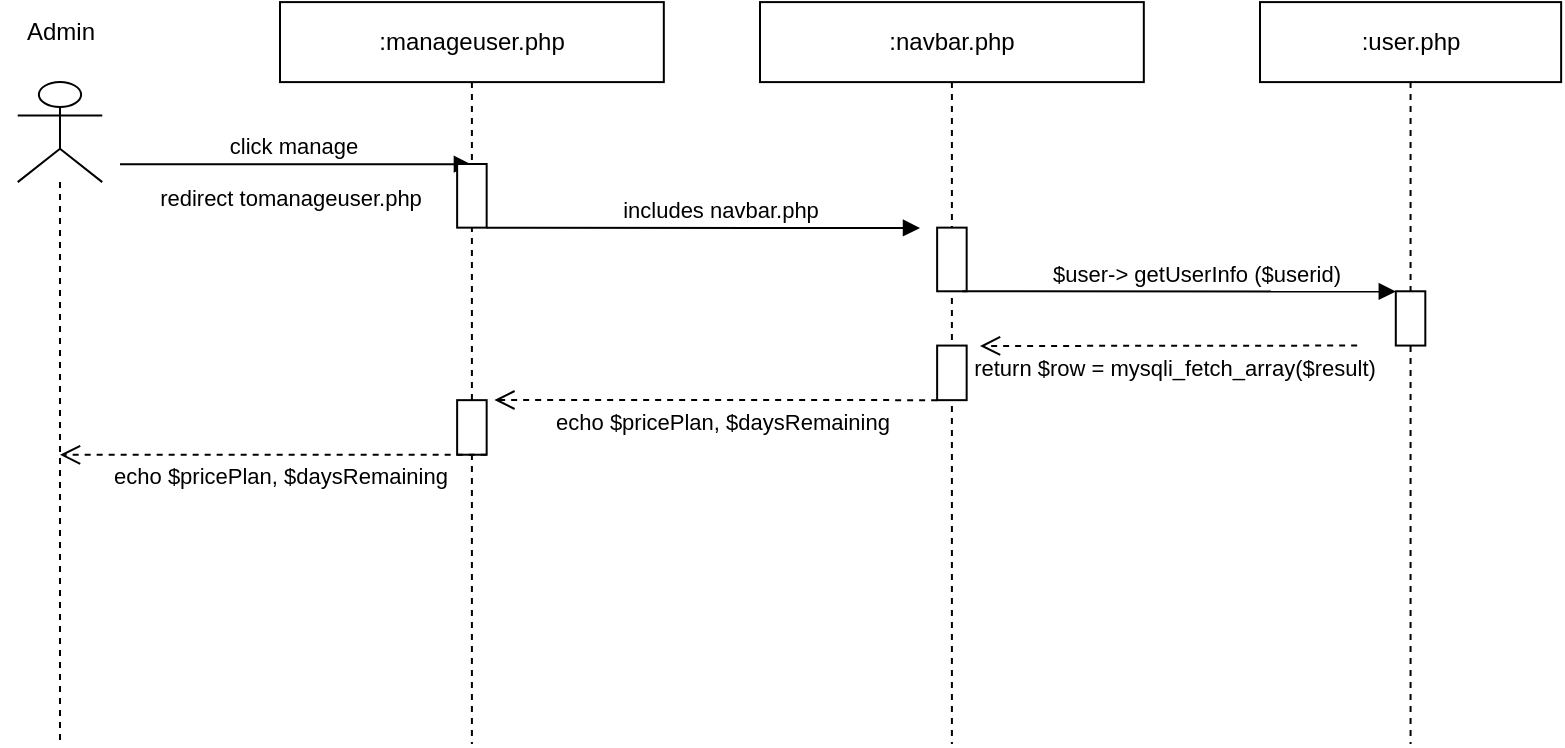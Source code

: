 <mxfile version="21.2.8" type="device">
  <diagram id="p1WFtV5cTaJLbCV86L4F" name="Page-1">
    <mxGraphModel dx="1290" dy="629" grid="1" gridSize="10" guides="1" tooltips="1" connect="1" arrows="1" fold="1" page="1" pageScale="1" pageWidth="1169" pageHeight="827" math="0" shadow="0">
      <root>
        <mxCell id="0" />
        <mxCell id="1" parent="0" />
        <mxCell id="rrxrWV5JKAd1Jxnc8wNa-6" value=":user.php" style="shape=umlLifeline;perimeter=lifelinePerimeter;whiteSpace=wrap;html=1;container=0;collapsible=0;recursiveResize=0;outlineConnect=0;" parent="1" vertex="1">
          <mxGeometry x="800.002" y="169.048" width="150.568" height="370.952" as="geometry" />
        </mxCell>
        <mxCell id="BHGGA8FH1MstIcf6RSHf-21" value="click manage&amp;nbsp;" style="html=1;verticalAlign=bottom;endArrow=block;rounded=0;elbow=vertical;" parent="1" edge="1" target="YUHKpsWy9Ua3jzbSFqYd-1">
          <mxGeometry width="80" relative="1" as="geometry">
            <mxPoint x="230.002" y="250.068" as="sourcePoint" />
            <mxPoint x="361.431" y="250.005" as="targetPoint" />
            <mxPoint as="offset" />
          </mxGeometry>
        </mxCell>
        <mxCell id="mJ_MDuSwQOCXob1QKFZ1-4" value="" style="shape=umlLifeline;participant=umlActor;perimeter=lifelinePerimeter;whiteSpace=wrap;html=1;container=0;collapsible=0;recursiveResize=0;verticalAlign=top;spacingTop=36;outlineConnect=0;fontFamily=Helvetica;fontSize=12;fontColor=default;align=center;strokeColor=default;fillColor=default;size=50;" parent="1" vertex="1">
          <mxGeometry x="178.85" y="209.05" width="42.29" height="330.95" as="geometry" />
        </mxCell>
        <mxCell id="BHGGA8FH1MstIcf6RSHf-15" value="Admin" style="text;html=1;align=center;verticalAlign=middle;resizable=1;points=[];autosize=1;strokeColor=none;fillColor=none;container=0;movable=1;rotatable=1;deletable=1;editable=1;connectable=1;locked=0;" parent="1" vertex="1">
          <mxGeometry x="170" y="169.05" width="60" height="30" as="geometry" />
        </mxCell>
        <mxCell id="rYsFrykJwClsn_a4E15--2" value=":navbar.php" style="shape=umlLifeline;perimeter=lifelinePerimeter;whiteSpace=wrap;html=1;container=0;collapsible=0;recursiveResize=0;outlineConnect=0;" parent="1" vertex="1">
          <mxGeometry x="549.999" y="169.048" width="191.909" height="370.952" as="geometry" />
        </mxCell>
        <mxCell id="rYsFrykJwClsn_a4E15--4" value="" style="html=1;points=[];perimeter=orthogonalPerimeter;container=0;" parent="1" vertex="1">
          <mxGeometry x="638.571" y="281.821" width="14.76" height="31.82" as="geometry" />
        </mxCell>
        <mxCell id="rrxrWV5JKAd1Jxnc8wNa-36" value="" style="html=1;points=[];perimeter=orthogonalPerimeter;container=0;" parent="1" vertex="1">
          <mxGeometry x="638.571" y="340.785" width="14.76" height="27.288" as="geometry" />
        </mxCell>
        <mxCell id="rrxrWV5JKAd1Jxnc8wNa-26" value="" style="html=1;points=[];perimeter=orthogonalPerimeter;container=0;" parent="1" vertex="1">
          <mxGeometry x="867.901" y="313.641" width="14.76" height="27.143" as="geometry" />
        </mxCell>
        <mxCell id="YUHKpsWy9Ua3jzbSFqYd-1" value=":manageuser.php" style="shape=umlLifeline;perimeter=lifelinePerimeter;whiteSpace=wrap;html=1;container=0;collapsible=0;recursiveResize=0;outlineConnect=0;" vertex="1" parent="1">
          <mxGeometry x="310" y="169.05" width="191.909" height="370.952" as="geometry" />
        </mxCell>
        <mxCell id="YUHKpsWy9Ua3jzbSFqYd-2" value="" style="html=1;points=[];perimeter=orthogonalPerimeter;container=0;" vertex="1" parent="1">
          <mxGeometry x="398.571" y="250.003" width="14.76" height="31.82" as="geometry" />
        </mxCell>
        <mxCell id="YUHKpsWy9Ua3jzbSFqYd-3" value="" style="html=1;points=[];perimeter=orthogonalPerimeter;container=0;" vertex="1" parent="1">
          <mxGeometry x="398.571" y="368.077" width="14.76" height="27.288" as="geometry" />
        </mxCell>
        <mxCell id="YUHKpsWy9Ua3jzbSFqYd-4" value="includes navbar.php" style="html=1;verticalAlign=bottom;endArrow=block;rounded=0;elbow=vertical;" edge="1" parent="1">
          <mxGeometry x="0.077" width="80" relative="1" as="geometry">
            <mxPoint x="413.33" y="281.89" as="sourcePoint" />
            <mxPoint x="630" y="282" as="targetPoint" />
            <mxPoint as="offset" />
          </mxGeometry>
        </mxCell>
        <mxCell id="YUHKpsWy9Ua3jzbSFqYd-5" value="&lt;font style=&quot;font-size: 11px;&quot;&gt;redirect tomanageuser.php&lt;/font&gt;" style="text;html=1;align=center;verticalAlign=middle;resizable=0;points=[];autosize=1;strokeColor=none;fillColor=none;" vertex="1" parent="1">
          <mxGeometry x="240" y="251.82" width="150" height="30" as="geometry" />
        </mxCell>
        <mxCell id="YUHKpsWy9Ua3jzbSFqYd-6" value="$user-&amp;gt; getUserInfo ($userid)" style="html=1;verticalAlign=bottom;endArrow=block;rounded=0;elbow=vertical;" edge="1" parent="1">
          <mxGeometry x="0.077" width="80" relative="1" as="geometry">
            <mxPoint x="651.23" y="313.64" as="sourcePoint" />
            <mxPoint x="867.9" y="313.75" as="targetPoint" />
            <mxPoint as="offset" />
          </mxGeometry>
        </mxCell>
        <mxCell id="YUHKpsWy9Ua3jzbSFqYd-7" value="return $row =&amp;nbsp;mysqli_fetch_array($result)" style="html=1;verticalAlign=bottom;endArrow=open;dashed=1;endSize=8;rounded=0;elbow=vertical;" edge="1" parent="1">
          <mxGeometry x="-0.03" y="20" relative="1" as="geometry">
            <mxPoint x="848.57" y="340.78" as="sourcePoint" />
            <mxPoint x="660" y="341" as="targetPoint" />
            <mxPoint as="offset" />
            <Array as="points" />
          </mxGeometry>
        </mxCell>
        <mxCell id="YUHKpsWy9Ua3jzbSFqYd-8" value="echo $pricePlan,&amp;nbsp;$daysRemaining" style="html=1;verticalAlign=bottom;endArrow=open;dashed=1;endSize=8;rounded=0;elbow=vertical;entryX=1.262;entryY=-0.003;entryDx=0;entryDy=0;entryPerimeter=0;" edge="1" parent="1" target="YUHKpsWy9Ua3jzbSFqYd-3">
          <mxGeometry x="-0.03" y="20" relative="1" as="geometry">
            <mxPoint x="638.57" y="368.07" as="sourcePoint" />
            <mxPoint x="420" y="370" as="targetPoint" />
            <mxPoint as="offset" />
            <Array as="points" />
          </mxGeometry>
        </mxCell>
        <mxCell id="YUHKpsWy9Ua3jzbSFqYd-11" value="echo $pricePlan,&amp;nbsp;$daysRemaining" style="html=1;verticalAlign=bottom;endArrow=open;dashed=1;endSize=8;rounded=0;elbow=vertical;" edge="1" parent="1" target="mJ_MDuSwQOCXob1QKFZ1-4">
          <mxGeometry x="-0.03" y="20" relative="1" as="geometry">
            <mxPoint x="413.33" y="395.43" as="sourcePoint" />
            <mxPoint x="191.76" y="395.36" as="targetPoint" />
            <mxPoint as="offset" />
            <Array as="points" />
          </mxGeometry>
        </mxCell>
      </root>
    </mxGraphModel>
  </diagram>
</mxfile>
